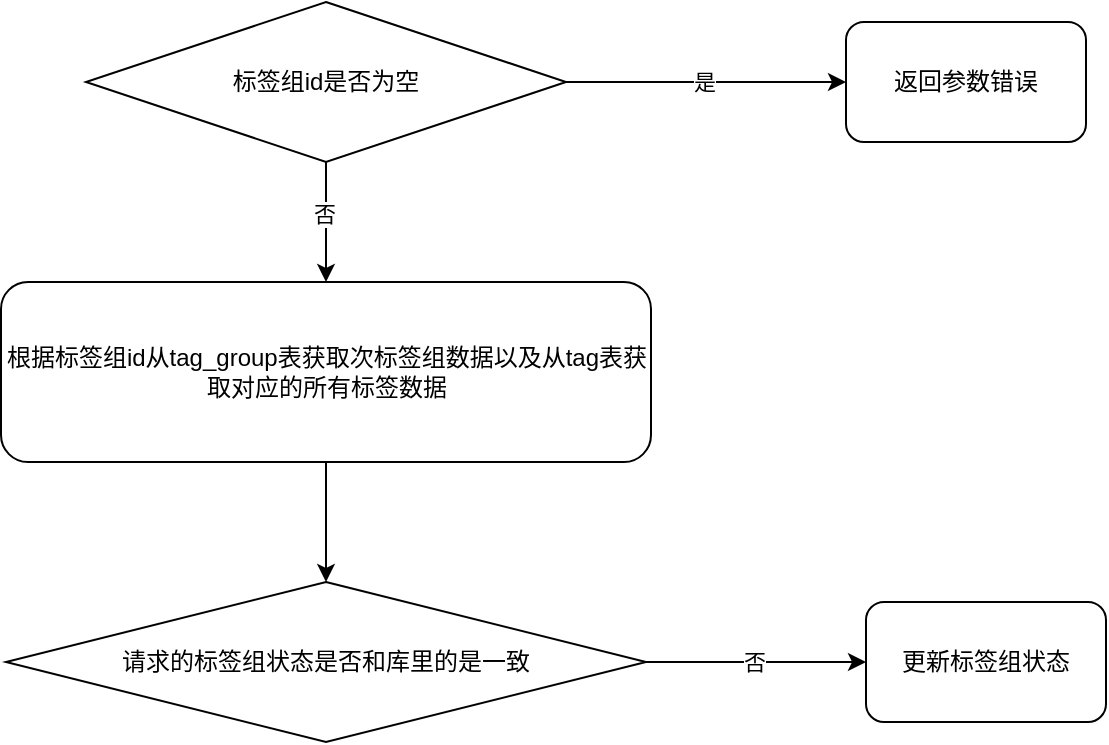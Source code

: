 <mxfile version="26.2.14">
  <diagram id="R2lEEEUBdFMjLlhIrx00" name="Page-1">
    <mxGraphModel dx="1388" dy="759" grid="1" gridSize="10" guides="1" tooltips="1" connect="1" arrows="1" fold="1" page="1" pageScale="1" pageWidth="850" pageHeight="1100" math="0" shadow="0" extFonts="Permanent Marker^https://fonts.googleapis.com/css?family=Permanent+Marker">
      <root>
        <mxCell id="0" />
        <mxCell id="1" parent="0" />
        <mxCell id="vfj-QrY9LV4KviRlO9dK-5" value="" style="edgeStyle=orthogonalEdgeStyle;rounded=0;orthogonalLoop=1;jettySize=auto;html=1;" edge="1" parent="1" source="vfj-QrY9LV4KviRlO9dK-2" target="vfj-QrY9LV4KviRlO9dK-4">
          <mxGeometry relative="1" as="geometry" />
        </mxCell>
        <mxCell id="vfj-QrY9LV4KviRlO9dK-8" value="是" style="edgeLabel;html=1;align=center;verticalAlign=middle;resizable=0;points=[];" vertex="1" connectable="0" parent="vfj-QrY9LV4KviRlO9dK-5">
          <mxGeometry x="-0.021" relative="1" as="geometry">
            <mxPoint as="offset" />
          </mxGeometry>
        </mxCell>
        <mxCell id="vfj-QrY9LV4KviRlO9dK-17" value="" style="edgeStyle=orthogonalEdgeStyle;rounded=0;orthogonalLoop=1;jettySize=auto;html=1;" edge="1" parent="1" source="vfj-QrY9LV4KviRlO9dK-2" target="vfj-QrY9LV4KviRlO9dK-16">
          <mxGeometry relative="1" as="geometry" />
        </mxCell>
        <mxCell id="vfj-QrY9LV4KviRlO9dK-18" value="否" style="edgeLabel;html=1;align=center;verticalAlign=middle;resizable=0;points=[];" vertex="1" connectable="0" parent="vfj-QrY9LV4KviRlO9dK-17">
          <mxGeometry x="-0.146" y="-1" relative="1" as="geometry">
            <mxPoint as="offset" />
          </mxGeometry>
        </mxCell>
        <mxCell id="vfj-QrY9LV4KviRlO9dK-2" value="标签组id是否为空" style="rhombus;whiteSpace=wrap;html=1;" vertex="1" parent="1">
          <mxGeometry x="280" y="80" width="240" height="80" as="geometry" />
        </mxCell>
        <mxCell id="vfj-QrY9LV4KviRlO9dK-4" value="返回参数错误" style="rounded=1;whiteSpace=wrap;html=1;" vertex="1" parent="1">
          <mxGeometry x="660" y="90" width="120" height="60" as="geometry" />
        </mxCell>
        <mxCell id="vfj-QrY9LV4KviRlO9dK-26" value="" style="edgeStyle=orthogonalEdgeStyle;rounded=0;orthogonalLoop=1;jettySize=auto;html=1;" edge="1" parent="1" source="vfj-QrY9LV4KviRlO9dK-15" target="vfj-QrY9LV4KviRlO9dK-25">
          <mxGeometry relative="1" as="geometry" />
        </mxCell>
        <mxCell id="vfj-QrY9LV4KviRlO9dK-27" value="否" style="edgeLabel;html=1;align=center;verticalAlign=middle;resizable=0;points=[];" vertex="1" connectable="0" parent="vfj-QrY9LV4KviRlO9dK-26">
          <mxGeometry x="-0.031" relative="1" as="geometry">
            <mxPoint as="offset" />
          </mxGeometry>
        </mxCell>
        <mxCell id="vfj-QrY9LV4KviRlO9dK-15" value="请求的标签组状态是否和库里的是一致" style="rhombus;whiteSpace=wrap;html=1;" vertex="1" parent="1">
          <mxGeometry x="240" y="370" width="320" height="80" as="geometry" />
        </mxCell>
        <mxCell id="vfj-QrY9LV4KviRlO9dK-19" value="" style="edgeStyle=orthogonalEdgeStyle;rounded=0;orthogonalLoop=1;jettySize=auto;html=1;" edge="1" parent="1" source="vfj-QrY9LV4KviRlO9dK-16" target="vfj-QrY9LV4KviRlO9dK-15">
          <mxGeometry relative="1" as="geometry" />
        </mxCell>
        <mxCell id="vfj-QrY9LV4KviRlO9dK-16" value="根据标签组id从tag_group表获取次标签组数据以及从tag表获取对应的所有标签数据" style="rounded=1;whiteSpace=wrap;html=1;" vertex="1" parent="1">
          <mxGeometry x="237.5" y="220" width="325" height="90" as="geometry" />
        </mxCell>
        <mxCell id="vfj-QrY9LV4KviRlO9dK-25" value="更新标签组状态" style="rounded=1;whiteSpace=wrap;html=1;" vertex="1" parent="1">
          <mxGeometry x="670" y="380" width="120" height="60" as="geometry" />
        </mxCell>
      </root>
    </mxGraphModel>
  </diagram>
</mxfile>
